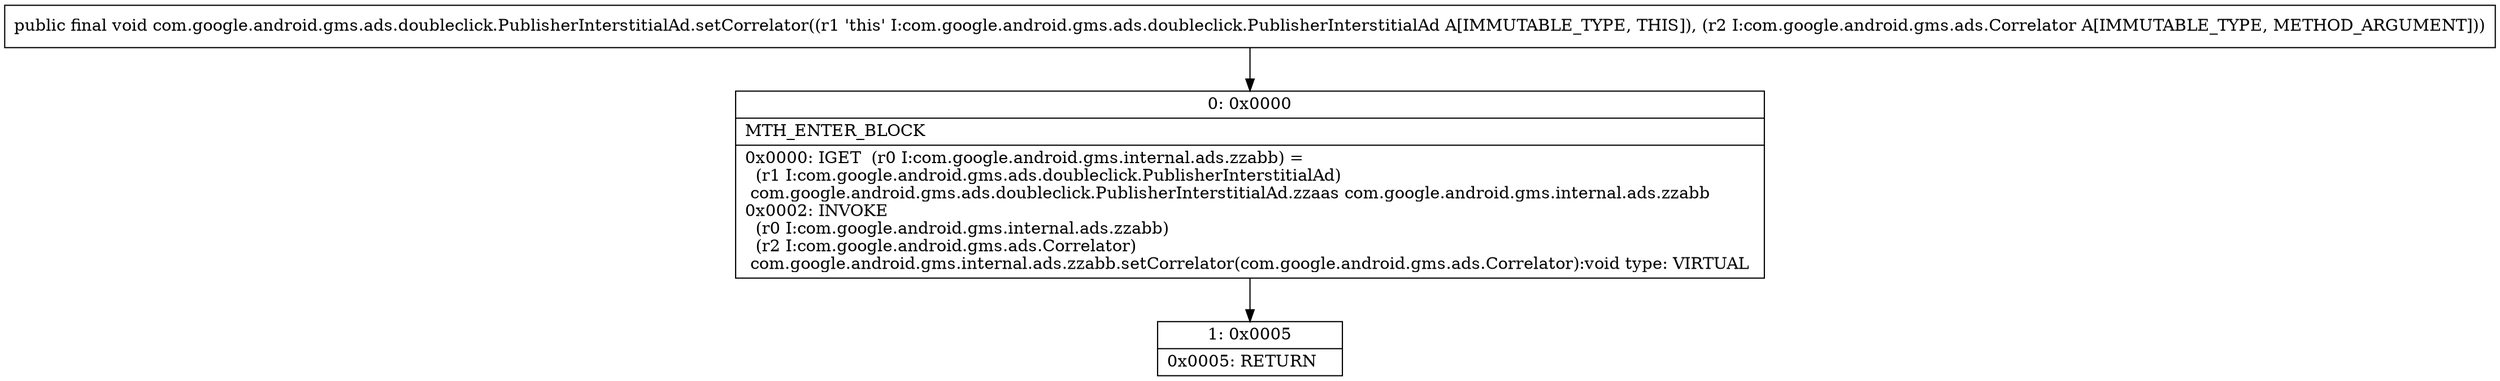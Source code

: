 digraph "CFG forcom.google.android.gms.ads.doubleclick.PublisherInterstitialAd.setCorrelator(Lcom\/google\/android\/gms\/ads\/Correlator;)V" {
Node_0 [shape=record,label="{0\:\ 0x0000|MTH_ENTER_BLOCK\l|0x0000: IGET  (r0 I:com.google.android.gms.internal.ads.zzabb) = \l  (r1 I:com.google.android.gms.ads.doubleclick.PublisherInterstitialAd)\l com.google.android.gms.ads.doubleclick.PublisherInterstitialAd.zzaas com.google.android.gms.internal.ads.zzabb \l0x0002: INVOKE  \l  (r0 I:com.google.android.gms.internal.ads.zzabb)\l  (r2 I:com.google.android.gms.ads.Correlator)\l com.google.android.gms.internal.ads.zzabb.setCorrelator(com.google.android.gms.ads.Correlator):void type: VIRTUAL \l}"];
Node_1 [shape=record,label="{1\:\ 0x0005|0x0005: RETURN   \l}"];
MethodNode[shape=record,label="{public final void com.google.android.gms.ads.doubleclick.PublisherInterstitialAd.setCorrelator((r1 'this' I:com.google.android.gms.ads.doubleclick.PublisherInterstitialAd A[IMMUTABLE_TYPE, THIS]), (r2 I:com.google.android.gms.ads.Correlator A[IMMUTABLE_TYPE, METHOD_ARGUMENT])) }"];
MethodNode -> Node_0;
Node_0 -> Node_1;
}

